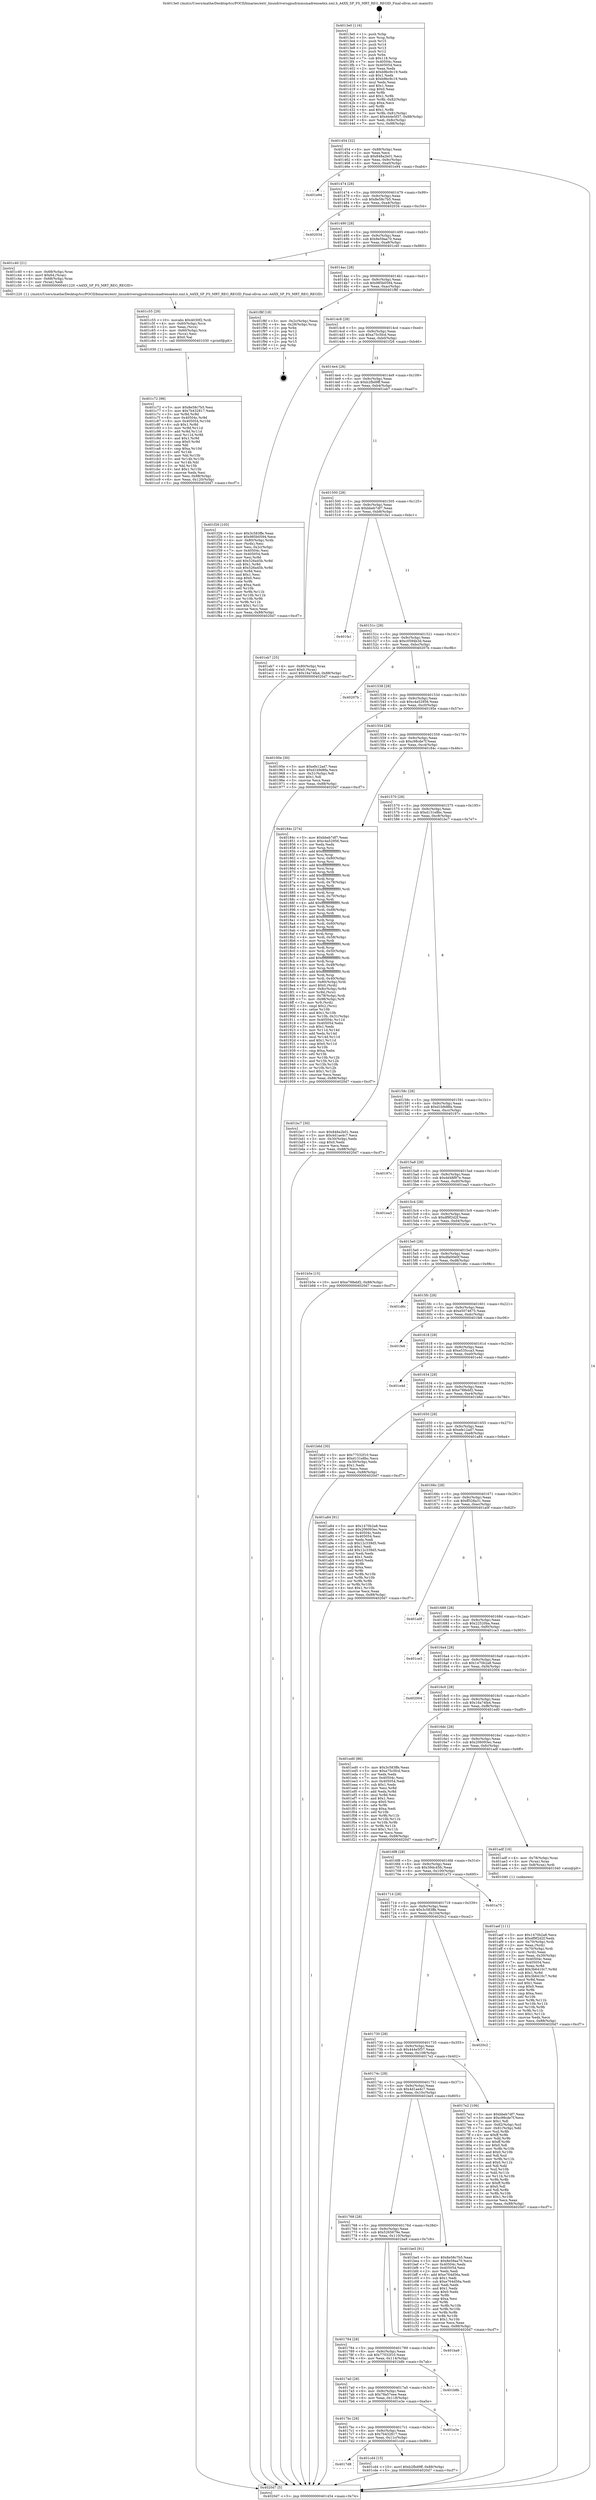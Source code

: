 digraph "0x4013e0" {
  label = "0x4013e0 (/mnt/c/Users/mathe/Desktop/tcc/POCII/binaries/extr_linuxdriversgpudrmmsmadrenoa4xx.xml.h_A4XX_SP_FS_MRT_REG_REGID_Final-ollvm.out::main(0))"
  labelloc = "t"
  node[shape=record]

  Entry [label="",width=0.3,height=0.3,shape=circle,fillcolor=black,style=filled]
  "0x401454" [label="{
     0x401454 [32]\l
     | [instrs]\l
     &nbsp;&nbsp;0x401454 \<+6\>: mov -0x88(%rbp),%eax\l
     &nbsp;&nbsp;0x40145a \<+2\>: mov %eax,%ecx\l
     &nbsp;&nbsp;0x40145c \<+6\>: sub $0x848a2b01,%ecx\l
     &nbsp;&nbsp;0x401462 \<+6\>: mov %eax,-0x9c(%rbp)\l
     &nbsp;&nbsp;0x401468 \<+6\>: mov %ecx,-0xa0(%rbp)\l
     &nbsp;&nbsp;0x40146e \<+6\>: je 0000000000401e94 \<main+0xab4\>\l
  }"]
  "0x401e94" [label="{
     0x401e94\l
  }", style=dashed]
  "0x401474" [label="{
     0x401474 [28]\l
     | [instrs]\l
     &nbsp;&nbsp;0x401474 \<+5\>: jmp 0000000000401479 \<main+0x99\>\l
     &nbsp;&nbsp;0x401479 \<+6\>: mov -0x9c(%rbp),%eax\l
     &nbsp;&nbsp;0x40147f \<+5\>: sub $0x8e58c7b5,%eax\l
     &nbsp;&nbsp;0x401484 \<+6\>: mov %eax,-0xa4(%rbp)\l
     &nbsp;&nbsp;0x40148a \<+6\>: je 0000000000402034 \<main+0xc54\>\l
  }"]
  Exit [label="",width=0.3,height=0.3,shape=circle,fillcolor=black,style=filled,peripheries=2]
  "0x402034" [label="{
     0x402034\l
  }", style=dashed]
  "0x401490" [label="{
     0x401490 [28]\l
     | [instrs]\l
     &nbsp;&nbsp;0x401490 \<+5\>: jmp 0000000000401495 \<main+0xb5\>\l
     &nbsp;&nbsp;0x401495 \<+6\>: mov -0x9c(%rbp),%eax\l
     &nbsp;&nbsp;0x40149b \<+5\>: sub $0x8e59aa70,%eax\l
     &nbsp;&nbsp;0x4014a0 \<+6\>: mov %eax,-0xa8(%rbp)\l
     &nbsp;&nbsp;0x4014a6 \<+6\>: je 0000000000401c40 \<main+0x860\>\l
  }"]
  "0x4017d8" [label="{
     0x4017d8\l
  }", style=dashed]
  "0x401c40" [label="{
     0x401c40 [21]\l
     | [instrs]\l
     &nbsp;&nbsp;0x401c40 \<+4\>: mov -0x68(%rbp),%rax\l
     &nbsp;&nbsp;0x401c44 \<+6\>: movl $0x64,(%rax)\l
     &nbsp;&nbsp;0x401c4a \<+4\>: mov -0x68(%rbp),%rax\l
     &nbsp;&nbsp;0x401c4e \<+2\>: mov (%rax),%edi\l
     &nbsp;&nbsp;0x401c50 \<+5\>: call 0000000000401220 \<A4XX_SP_FS_MRT_REG_REGID\>\l
     | [calls]\l
     &nbsp;&nbsp;0x401220 \{1\} (/mnt/c/Users/mathe/Desktop/tcc/POCII/binaries/extr_linuxdriversgpudrmmsmadrenoa4xx.xml.h_A4XX_SP_FS_MRT_REG_REGID_Final-ollvm.out::A4XX_SP_FS_MRT_REG_REGID)\l
  }"]
  "0x4014ac" [label="{
     0x4014ac [28]\l
     | [instrs]\l
     &nbsp;&nbsp;0x4014ac \<+5\>: jmp 00000000004014b1 \<main+0xd1\>\l
     &nbsp;&nbsp;0x4014b1 \<+6\>: mov -0x9c(%rbp),%eax\l
     &nbsp;&nbsp;0x4014b7 \<+5\>: sub $0x985b0594,%eax\l
     &nbsp;&nbsp;0x4014bc \<+6\>: mov %eax,-0xac(%rbp)\l
     &nbsp;&nbsp;0x4014c2 \<+6\>: je 0000000000401f8f \<main+0xbaf\>\l
  }"]
  "0x401cd4" [label="{
     0x401cd4 [15]\l
     | [instrs]\l
     &nbsp;&nbsp;0x401cd4 \<+10\>: movl $0xb2fbd9ff,-0x88(%rbp)\l
     &nbsp;&nbsp;0x401cde \<+5\>: jmp 00000000004020d7 \<main+0xcf7\>\l
  }"]
  "0x401f8f" [label="{
     0x401f8f [18]\l
     | [instrs]\l
     &nbsp;&nbsp;0x401f8f \<+3\>: mov -0x2c(%rbp),%eax\l
     &nbsp;&nbsp;0x401f92 \<+4\>: lea -0x28(%rbp),%rsp\l
     &nbsp;&nbsp;0x401f96 \<+1\>: pop %rbx\l
     &nbsp;&nbsp;0x401f97 \<+2\>: pop %r12\l
     &nbsp;&nbsp;0x401f99 \<+2\>: pop %r13\l
     &nbsp;&nbsp;0x401f9b \<+2\>: pop %r14\l
     &nbsp;&nbsp;0x401f9d \<+2\>: pop %r15\l
     &nbsp;&nbsp;0x401f9f \<+1\>: pop %rbp\l
     &nbsp;&nbsp;0x401fa0 \<+1\>: ret\l
  }"]
  "0x4014c8" [label="{
     0x4014c8 [28]\l
     | [instrs]\l
     &nbsp;&nbsp;0x4014c8 \<+5\>: jmp 00000000004014cd \<main+0xed\>\l
     &nbsp;&nbsp;0x4014cd \<+6\>: mov -0x9c(%rbp),%eax\l
     &nbsp;&nbsp;0x4014d3 \<+5\>: sub $0xa75c5fcd,%eax\l
     &nbsp;&nbsp;0x4014d8 \<+6\>: mov %eax,-0xb0(%rbp)\l
     &nbsp;&nbsp;0x4014de \<+6\>: je 0000000000401f26 \<main+0xb46\>\l
  }"]
  "0x4017bc" [label="{
     0x4017bc [28]\l
     | [instrs]\l
     &nbsp;&nbsp;0x4017bc \<+5\>: jmp 00000000004017c1 \<main+0x3e1\>\l
     &nbsp;&nbsp;0x4017c1 \<+6\>: mov -0x9c(%rbp),%eax\l
     &nbsp;&nbsp;0x4017c7 \<+5\>: sub $0x7b432817,%eax\l
     &nbsp;&nbsp;0x4017cc \<+6\>: mov %eax,-0x11c(%rbp)\l
     &nbsp;&nbsp;0x4017d2 \<+6\>: je 0000000000401cd4 \<main+0x8f4\>\l
  }"]
  "0x401f26" [label="{
     0x401f26 [105]\l
     | [instrs]\l
     &nbsp;&nbsp;0x401f26 \<+5\>: mov $0x3c583ffe,%eax\l
     &nbsp;&nbsp;0x401f2b \<+5\>: mov $0x985b0594,%ecx\l
     &nbsp;&nbsp;0x401f30 \<+4\>: mov -0x80(%rbp),%rdx\l
     &nbsp;&nbsp;0x401f34 \<+2\>: mov (%rdx),%esi\l
     &nbsp;&nbsp;0x401f36 \<+3\>: mov %esi,-0x2c(%rbp)\l
     &nbsp;&nbsp;0x401f39 \<+7\>: mov 0x40504c,%esi\l
     &nbsp;&nbsp;0x401f40 \<+7\>: mov 0x405054,%edi\l
     &nbsp;&nbsp;0x401f47 \<+3\>: mov %esi,%r8d\l
     &nbsp;&nbsp;0x401f4a \<+7\>: add $0x526a45b,%r8d\l
     &nbsp;&nbsp;0x401f51 \<+4\>: sub $0x1,%r8d\l
     &nbsp;&nbsp;0x401f55 \<+7\>: sub $0x526a45b,%r8d\l
     &nbsp;&nbsp;0x401f5c \<+4\>: imul %r8d,%esi\l
     &nbsp;&nbsp;0x401f60 \<+3\>: and $0x1,%esi\l
     &nbsp;&nbsp;0x401f63 \<+3\>: cmp $0x0,%esi\l
     &nbsp;&nbsp;0x401f66 \<+4\>: sete %r9b\l
     &nbsp;&nbsp;0x401f6a \<+3\>: cmp $0xa,%edi\l
     &nbsp;&nbsp;0x401f6d \<+4\>: setl %r10b\l
     &nbsp;&nbsp;0x401f71 \<+3\>: mov %r9b,%r11b\l
     &nbsp;&nbsp;0x401f74 \<+3\>: and %r10b,%r11b\l
     &nbsp;&nbsp;0x401f77 \<+3\>: xor %r10b,%r9b\l
     &nbsp;&nbsp;0x401f7a \<+3\>: or %r9b,%r11b\l
     &nbsp;&nbsp;0x401f7d \<+4\>: test $0x1,%r11b\l
     &nbsp;&nbsp;0x401f81 \<+3\>: cmovne %ecx,%eax\l
     &nbsp;&nbsp;0x401f84 \<+6\>: mov %eax,-0x88(%rbp)\l
     &nbsp;&nbsp;0x401f8a \<+5\>: jmp 00000000004020d7 \<main+0xcf7\>\l
  }"]
  "0x4014e4" [label="{
     0x4014e4 [28]\l
     | [instrs]\l
     &nbsp;&nbsp;0x4014e4 \<+5\>: jmp 00000000004014e9 \<main+0x109\>\l
     &nbsp;&nbsp;0x4014e9 \<+6\>: mov -0x9c(%rbp),%eax\l
     &nbsp;&nbsp;0x4014ef \<+5\>: sub $0xb2fbd9ff,%eax\l
     &nbsp;&nbsp;0x4014f4 \<+6\>: mov %eax,-0xb4(%rbp)\l
     &nbsp;&nbsp;0x4014fa \<+6\>: je 0000000000401eb7 \<main+0xad7\>\l
  }"]
  "0x401e3e" [label="{
     0x401e3e\l
  }", style=dashed]
  "0x401eb7" [label="{
     0x401eb7 [25]\l
     | [instrs]\l
     &nbsp;&nbsp;0x401eb7 \<+4\>: mov -0x80(%rbp),%rax\l
     &nbsp;&nbsp;0x401ebb \<+6\>: movl $0x0,(%rax)\l
     &nbsp;&nbsp;0x401ec1 \<+10\>: movl $0x16a74fa4,-0x88(%rbp)\l
     &nbsp;&nbsp;0x401ecb \<+5\>: jmp 00000000004020d7 \<main+0xcf7\>\l
  }"]
  "0x401500" [label="{
     0x401500 [28]\l
     | [instrs]\l
     &nbsp;&nbsp;0x401500 \<+5\>: jmp 0000000000401505 \<main+0x125\>\l
     &nbsp;&nbsp;0x401505 \<+6\>: mov -0x9c(%rbp),%eax\l
     &nbsp;&nbsp;0x40150b \<+5\>: sub $0xbbeb7df7,%eax\l
     &nbsp;&nbsp;0x401510 \<+6\>: mov %eax,-0xb8(%rbp)\l
     &nbsp;&nbsp;0x401516 \<+6\>: je 0000000000401fa1 \<main+0xbc1\>\l
  }"]
  "0x4017a0" [label="{
     0x4017a0 [28]\l
     | [instrs]\l
     &nbsp;&nbsp;0x4017a0 \<+5\>: jmp 00000000004017a5 \<main+0x3c5\>\l
     &nbsp;&nbsp;0x4017a5 \<+6\>: mov -0x9c(%rbp),%eax\l
     &nbsp;&nbsp;0x4017ab \<+5\>: sub $0x78a57eee,%eax\l
     &nbsp;&nbsp;0x4017b0 \<+6\>: mov %eax,-0x118(%rbp)\l
     &nbsp;&nbsp;0x4017b6 \<+6\>: je 0000000000401e3e \<main+0xa5e\>\l
  }"]
  "0x401fa1" [label="{
     0x401fa1\l
  }", style=dashed]
  "0x40151c" [label="{
     0x40151c [28]\l
     | [instrs]\l
     &nbsp;&nbsp;0x40151c \<+5\>: jmp 0000000000401521 \<main+0x141\>\l
     &nbsp;&nbsp;0x401521 \<+6\>: mov -0x9c(%rbp),%eax\l
     &nbsp;&nbsp;0x401527 \<+5\>: sub $0xc0594b3d,%eax\l
     &nbsp;&nbsp;0x40152c \<+6\>: mov %eax,-0xbc(%rbp)\l
     &nbsp;&nbsp;0x401532 \<+6\>: je 000000000040207b \<main+0xc9b\>\l
  }"]
  "0x401b8b" [label="{
     0x401b8b\l
  }", style=dashed]
  "0x40207b" [label="{
     0x40207b\l
  }", style=dashed]
  "0x401538" [label="{
     0x401538 [28]\l
     | [instrs]\l
     &nbsp;&nbsp;0x401538 \<+5\>: jmp 000000000040153d \<main+0x15d\>\l
     &nbsp;&nbsp;0x40153d \<+6\>: mov -0x9c(%rbp),%eax\l
     &nbsp;&nbsp;0x401543 \<+5\>: sub $0xc4a52956,%eax\l
     &nbsp;&nbsp;0x401548 \<+6\>: mov %eax,-0xc0(%rbp)\l
     &nbsp;&nbsp;0x40154e \<+6\>: je 000000000040195e \<main+0x57e\>\l
  }"]
  "0x401784" [label="{
     0x401784 [28]\l
     | [instrs]\l
     &nbsp;&nbsp;0x401784 \<+5\>: jmp 0000000000401789 \<main+0x3a9\>\l
     &nbsp;&nbsp;0x401789 \<+6\>: mov -0x9c(%rbp),%eax\l
     &nbsp;&nbsp;0x40178f \<+5\>: sub $0x77032f10,%eax\l
     &nbsp;&nbsp;0x401794 \<+6\>: mov %eax,-0x114(%rbp)\l
     &nbsp;&nbsp;0x40179a \<+6\>: je 0000000000401b8b \<main+0x7ab\>\l
  }"]
  "0x40195e" [label="{
     0x40195e [30]\l
     | [instrs]\l
     &nbsp;&nbsp;0x40195e \<+5\>: mov $0xefe12ad7,%eax\l
     &nbsp;&nbsp;0x401963 \<+5\>: mov $0xd1b9d8fa,%ecx\l
     &nbsp;&nbsp;0x401968 \<+3\>: mov -0x31(%rbp),%dl\l
     &nbsp;&nbsp;0x40196b \<+3\>: test $0x1,%dl\l
     &nbsp;&nbsp;0x40196e \<+3\>: cmovne %ecx,%eax\l
     &nbsp;&nbsp;0x401971 \<+6\>: mov %eax,-0x88(%rbp)\l
     &nbsp;&nbsp;0x401977 \<+5\>: jmp 00000000004020d7 \<main+0xcf7\>\l
  }"]
  "0x401554" [label="{
     0x401554 [28]\l
     | [instrs]\l
     &nbsp;&nbsp;0x401554 \<+5\>: jmp 0000000000401559 \<main+0x179\>\l
     &nbsp;&nbsp;0x401559 \<+6\>: mov -0x9c(%rbp),%eax\l
     &nbsp;&nbsp;0x40155f \<+5\>: sub $0xc98cde7f,%eax\l
     &nbsp;&nbsp;0x401564 \<+6\>: mov %eax,-0xc4(%rbp)\l
     &nbsp;&nbsp;0x40156a \<+6\>: je 000000000040184c \<main+0x46c\>\l
  }"]
  "0x401ba9" [label="{
     0x401ba9\l
  }", style=dashed]
  "0x40184c" [label="{
     0x40184c [274]\l
     | [instrs]\l
     &nbsp;&nbsp;0x40184c \<+5\>: mov $0xbbeb7df7,%eax\l
     &nbsp;&nbsp;0x401851 \<+5\>: mov $0xc4a52956,%ecx\l
     &nbsp;&nbsp;0x401856 \<+2\>: xor %edx,%edx\l
     &nbsp;&nbsp;0x401858 \<+3\>: mov %rsp,%rsi\l
     &nbsp;&nbsp;0x40185b \<+4\>: add $0xfffffffffffffff0,%rsi\l
     &nbsp;&nbsp;0x40185f \<+3\>: mov %rsi,%rsp\l
     &nbsp;&nbsp;0x401862 \<+4\>: mov %rsi,-0x80(%rbp)\l
     &nbsp;&nbsp;0x401866 \<+3\>: mov %rsp,%rsi\l
     &nbsp;&nbsp;0x401869 \<+4\>: add $0xfffffffffffffff0,%rsi\l
     &nbsp;&nbsp;0x40186d \<+3\>: mov %rsi,%rsp\l
     &nbsp;&nbsp;0x401870 \<+3\>: mov %rsp,%rdi\l
     &nbsp;&nbsp;0x401873 \<+4\>: add $0xfffffffffffffff0,%rdi\l
     &nbsp;&nbsp;0x401877 \<+3\>: mov %rdi,%rsp\l
     &nbsp;&nbsp;0x40187a \<+4\>: mov %rdi,-0x78(%rbp)\l
     &nbsp;&nbsp;0x40187e \<+3\>: mov %rsp,%rdi\l
     &nbsp;&nbsp;0x401881 \<+4\>: add $0xfffffffffffffff0,%rdi\l
     &nbsp;&nbsp;0x401885 \<+3\>: mov %rdi,%rsp\l
     &nbsp;&nbsp;0x401888 \<+4\>: mov %rdi,-0x70(%rbp)\l
     &nbsp;&nbsp;0x40188c \<+3\>: mov %rsp,%rdi\l
     &nbsp;&nbsp;0x40188f \<+4\>: add $0xfffffffffffffff0,%rdi\l
     &nbsp;&nbsp;0x401893 \<+3\>: mov %rdi,%rsp\l
     &nbsp;&nbsp;0x401896 \<+4\>: mov %rdi,-0x68(%rbp)\l
     &nbsp;&nbsp;0x40189a \<+3\>: mov %rsp,%rdi\l
     &nbsp;&nbsp;0x40189d \<+4\>: add $0xfffffffffffffff0,%rdi\l
     &nbsp;&nbsp;0x4018a1 \<+3\>: mov %rdi,%rsp\l
     &nbsp;&nbsp;0x4018a4 \<+4\>: mov %rdi,-0x60(%rbp)\l
     &nbsp;&nbsp;0x4018a8 \<+3\>: mov %rsp,%rdi\l
     &nbsp;&nbsp;0x4018ab \<+4\>: add $0xfffffffffffffff0,%rdi\l
     &nbsp;&nbsp;0x4018af \<+3\>: mov %rdi,%rsp\l
     &nbsp;&nbsp;0x4018b2 \<+4\>: mov %rdi,-0x58(%rbp)\l
     &nbsp;&nbsp;0x4018b6 \<+3\>: mov %rsp,%rdi\l
     &nbsp;&nbsp;0x4018b9 \<+4\>: add $0xfffffffffffffff0,%rdi\l
     &nbsp;&nbsp;0x4018bd \<+3\>: mov %rdi,%rsp\l
     &nbsp;&nbsp;0x4018c0 \<+4\>: mov %rdi,-0x50(%rbp)\l
     &nbsp;&nbsp;0x4018c4 \<+3\>: mov %rsp,%rdi\l
     &nbsp;&nbsp;0x4018c7 \<+4\>: add $0xfffffffffffffff0,%rdi\l
     &nbsp;&nbsp;0x4018cb \<+3\>: mov %rdi,%rsp\l
     &nbsp;&nbsp;0x4018ce \<+4\>: mov %rdi,-0x48(%rbp)\l
     &nbsp;&nbsp;0x4018d2 \<+3\>: mov %rsp,%rdi\l
     &nbsp;&nbsp;0x4018d5 \<+4\>: add $0xfffffffffffffff0,%rdi\l
     &nbsp;&nbsp;0x4018d9 \<+3\>: mov %rdi,%rsp\l
     &nbsp;&nbsp;0x4018dc \<+4\>: mov %rdi,-0x40(%rbp)\l
     &nbsp;&nbsp;0x4018e0 \<+4\>: mov -0x80(%rbp),%rdi\l
     &nbsp;&nbsp;0x4018e4 \<+6\>: movl $0x0,(%rdi)\l
     &nbsp;&nbsp;0x4018ea \<+7\>: mov -0x8c(%rbp),%r8d\l
     &nbsp;&nbsp;0x4018f1 \<+3\>: mov %r8d,(%rsi)\l
     &nbsp;&nbsp;0x4018f4 \<+4\>: mov -0x78(%rbp),%rdi\l
     &nbsp;&nbsp;0x4018f8 \<+7\>: mov -0x98(%rbp),%r9\l
     &nbsp;&nbsp;0x4018ff \<+3\>: mov %r9,(%rdi)\l
     &nbsp;&nbsp;0x401902 \<+3\>: cmpl $0x2,(%rsi)\l
     &nbsp;&nbsp;0x401905 \<+4\>: setne %r10b\l
     &nbsp;&nbsp;0x401909 \<+4\>: and $0x1,%r10b\l
     &nbsp;&nbsp;0x40190d \<+4\>: mov %r10b,-0x31(%rbp)\l
     &nbsp;&nbsp;0x401911 \<+8\>: mov 0x40504c,%r11d\l
     &nbsp;&nbsp;0x401919 \<+7\>: mov 0x405054,%ebx\l
     &nbsp;&nbsp;0x401920 \<+3\>: sub $0x1,%edx\l
     &nbsp;&nbsp;0x401923 \<+3\>: mov %r11d,%r14d\l
     &nbsp;&nbsp;0x401926 \<+3\>: add %edx,%r14d\l
     &nbsp;&nbsp;0x401929 \<+4\>: imul %r14d,%r11d\l
     &nbsp;&nbsp;0x40192d \<+4\>: and $0x1,%r11d\l
     &nbsp;&nbsp;0x401931 \<+4\>: cmp $0x0,%r11d\l
     &nbsp;&nbsp;0x401935 \<+4\>: sete %r10b\l
     &nbsp;&nbsp;0x401939 \<+3\>: cmp $0xa,%ebx\l
     &nbsp;&nbsp;0x40193c \<+4\>: setl %r15b\l
     &nbsp;&nbsp;0x401940 \<+3\>: mov %r10b,%r12b\l
     &nbsp;&nbsp;0x401943 \<+3\>: and %r15b,%r12b\l
     &nbsp;&nbsp;0x401946 \<+3\>: xor %r15b,%r10b\l
     &nbsp;&nbsp;0x401949 \<+3\>: or %r10b,%r12b\l
     &nbsp;&nbsp;0x40194c \<+4\>: test $0x1,%r12b\l
     &nbsp;&nbsp;0x401950 \<+3\>: cmovne %ecx,%eax\l
     &nbsp;&nbsp;0x401953 \<+6\>: mov %eax,-0x88(%rbp)\l
     &nbsp;&nbsp;0x401959 \<+5\>: jmp 00000000004020d7 \<main+0xcf7\>\l
  }"]
  "0x401570" [label="{
     0x401570 [28]\l
     | [instrs]\l
     &nbsp;&nbsp;0x401570 \<+5\>: jmp 0000000000401575 \<main+0x195\>\l
     &nbsp;&nbsp;0x401575 \<+6\>: mov -0x9c(%rbp),%eax\l
     &nbsp;&nbsp;0x40157b \<+5\>: sub $0xd131e8bc,%eax\l
     &nbsp;&nbsp;0x401580 \<+6\>: mov %eax,-0xc8(%rbp)\l
     &nbsp;&nbsp;0x401586 \<+6\>: je 0000000000401bc7 \<main+0x7e7\>\l
  }"]
  "0x401c72" [label="{
     0x401c72 [98]\l
     | [instrs]\l
     &nbsp;&nbsp;0x401c72 \<+5\>: mov $0x8e58c7b5,%esi\l
     &nbsp;&nbsp;0x401c77 \<+5\>: mov $0x7b432817,%edx\l
     &nbsp;&nbsp;0x401c7c \<+3\>: xor %r8d,%r8d\l
     &nbsp;&nbsp;0x401c7f \<+8\>: mov 0x40504c,%r9d\l
     &nbsp;&nbsp;0x401c87 \<+8\>: mov 0x405054,%r10d\l
     &nbsp;&nbsp;0x401c8f \<+4\>: sub $0x1,%r8d\l
     &nbsp;&nbsp;0x401c93 \<+3\>: mov %r9d,%r11d\l
     &nbsp;&nbsp;0x401c96 \<+3\>: add %r8d,%r11d\l
     &nbsp;&nbsp;0x401c99 \<+4\>: imul %r11d,%r9d\l
     &nbsp;&nbsp;0x401c9d \<+4\>: and $0x1,%r9d\l
     &nbsp;&nbsp;0x401ca1 \<+4\>: cmp $0x0,%r9d\l
     &nbsp;&nbsp;0x401ca5 \<+3\>: sete %bl\l
     &nbsp;&nbsp;0x401ca8 \<+4\>: cmp $0xa,%r10d\l
     &nbsp;&nbsp;0x401cac \<+4\>: setl %r14b\l
     &nbsp;&nbsp;0x401cb0 \<+3\>: mov %bl,%r15b\l
     &nbsp;&nbsp;0x401cb3 \<+3\>: and %r14b,%r15b\l
     &nbsp;&nbsp;0x401cb6 \<+3\>: xor %r14b,%bl\l
     &nbsp;&nbsp;0x401cb9 \<+3\>: or %bl,%r15b\l
     &nbsp;&nbsp;0x401cbc \<+4\>: test $0x1,%r15b\l
     &nbsp;&nbsp;0x401cc0 \<+3\>: cmovne %edx,%esi\l
     &nbsp;&nbsp;0x401cc3 \<+6\>: mov %esi,-0x88(%rbp)\l
     &nbsp;&nbsp;0x401cc9 \<+6\>: mov %eax,-0x120(%rbp)\l
     &nbsp;&nbsp;0x401ccf \<+5\>: jmp 00000000004020d7 \<main+0xcf7\>\l
  }"]
  "0x401bc7" [label="{
     0x401bc7 [30]\l
     | [instrs]\l
     &nbsp;&nbsp;0x401bc7 \<+5\>: mov $0x848a2b01,%eax\l
     &nbsp;&nbsp;0x401bcc \<+5\>: mov $0x4d1ae4c7,%ecx\l
     &nbsp;&nbsp;0x401bd1 \<+3\>: mov -0x30(%rbp),%edx\l
     &nbsp;&nbsp;0x401bd4 \<+3\>: cmp $0x0,%edx\l
     &nbsp;&nbsp;0x401bd7 \<+3\>: cmove %ecx,%eax\l
     &nbsp;&nbsp;0x401bda \<+6\>: mov %eax,-0x88(%rbp)\l
     &nbsp;&nbsp;0x401be0 \<+5\>: jmp 00000000004020d7 \<main+0xcf7\>\l
  }"]
  "0x40158c" [label="{
     0x40158c [28]\l
     | [instrs]\l
     &nbsp;&nbsp;0x40158c \<+5\>: jmp 0000000000401591 \<main+0x1b1\>\l
     &nbsp;&nbsp;0x401591 \<+6\>: mov -0x9c(%rbp),%eax\l
     &nbsp;&nbsp;0x401597 \<+5\>: sub $0xd1b9d8fa,%eax\l
     &nbsp;&nbsp;0x40159c \<+6\>: mov %eax,-0xcc(%rbp)\l
     &nbsp;&nbsp;0x4015a2 \<+6\>: je 000000000040197c \<main+0x59c\>\l
  }"]
  "0x401c55" [label="{
     0x401c55 [29]\l
     | [instrs]\l
     &nbsp;&nbsp;0x401c55 \<+10\>: movabs $0x4030f2,%rdi\l
     &nbsp;&nbsp;0x401c5f \<+4\>: mov -0x60(%rbp),%rcx\l
     &nbsp;&nbsp;0x401c63 \<+2\>: mov %eax,(%rcx)\l
     &nbsp;&nbsp;0x401c65 \<+4\>: mov -0x60(%rbp),%rcx\l
     &nbsp;&nbsp;0x401c69 \<+2\>: mov (%rcx),%esi\l
     &nbsp;&nbsp;0x401c6b \<+2\>: mov $0x0,%al\l
     &nbsp;&nbsp;0x401c6d \<+5\>: call 0000000000401030 \<printf@plt\>\l
     | [calls]\l
     &nbsp;&nbsp;0x401030 \{1\} (unknown)\l
  }"]
  "0x40197c" [label="{
     0x40197c\l
  }", style=dashed]
  "0x4015a8" [label="{
     0x4015a8 [28]\l
     | [instrs]\l
     &nbsp;&nbsp;0x4015a8 \<+5\>: jmp 00000000004015ad \<main+0x1cd\>\l
     &nbsp;&nbsp;0x4015ad \<+6\>: mov -0x9c(%rbp),%eax\l
     &nbsp;&nbsp;0x4015b3 \<+5\>: sub $0xdd48f97e,%eax\l
     &nbsp;&nbsp;0x4015b8 \<+6\>: mov %eax,-0xd0(%rbp)\l
     &nbsp;&nbsp;0x4015be \<+6\>: je 0000000000401ea3 \<main+0xac3\>\l
  }"]
  "0x401768" [label="{
     0x401768 [28]\l
     | [instrs]\l
     &nbsp;&nbsp;0x401768 \<+5\>: jmp 000000000040176d \<main+0x38d\>\l
     &nbsp;&nbsp;0x40176d \<+6\>: mov -0x9c(%rbp),%eax\l
     &nbsp;&nbsp;0x401773 \<+5\>: sub $0x5265679e,%eax\l
     &nbsp;&nbsp;0x401778 \<+6\>: mov %eax,-0x110(%rbp)\l
     &nbsp;&nbsp;0x40177e \<+6\>: je 0000000000401ba9 \<main+0x7c9\>\l
  }"]
  "0x401ea3" [label="{
     0x401ea3\l
  }", style=dashed]
  "0x4015c4" [label="{
     0x4015c4 [28]\l
     | [instrs]\l
     &nbsp;&nbsp;0x4015c4 \<+5\>: jmp 00000000004015c9 \<main+0x1e9\>\l
     &nbsp;&nbsp;0x4015c9 \<+6\>: mov -0x9c(%rbp),%eax\l
     &nbsp;&nbsp;0x4015cf \<+5\>: sub $0xdf9f2d2f,%eax\l
     &nbsp;&nbsp;0x4015d4 \<+6\>: mov %eax,-0xd4(%rbp)\l
     &nbsp;&nbsp;0x4015da \<+6\>: je 0000000000401b5e \<main+0x77e\>\l
  }"]
  "0x401be5" [label="{
     0x401be5 [91]\l
     | [instrs]\l
     &nbsp;&nbsp;0x401be5 \<+5\>: mov $0x8e58c7b5,%eax\l
     &nbsp;&nbsp;0x401bea \<+5\>: mov $0x8e59aa70,%ecx\l
     &nbsp;&nbsp;0x401bef \<+7\>: mov 0x40504c,%edx\l
     &nbsp;&nbsp;0x401bf6 \<+7\>: mov 0x405054,%esi\l
     &nbsp;&nbsp;0x401bfd \<+2\>: mov %edx,%edi\l
     &nbsp;&nbsp;0x401bff \<+6\>: add $0xe764d56a,%edi\l
     &nbsp;&nbsp;0x401c05 \<+3\>: sub $0x1,%edi\l
     &nbsp;&nbsp;0x401c08 \<+6\>: sub $0xe764d56a,%edi\l
     &nbsp;&nbsp;0x401c0e \<+3\>: imul %edi,%edx\l
     &nbsp;&nbsp;0x401c11 \<+3\>: and $0x1,%edx\l
     &nbsp;&nbsp;0x401c14 \<+3\>: cmp $0x0,%edx\l
     &nbsp;&nbsp;0x401c17 \<+4\>: sete %r8b\l
     &nbsp;&nbsp;0x401c1b \<+3\>: cmp $0xa,%esi\l
     &nbsp;&nbsp;0x401c1e \<+4\>: setl %r9b\l
     &nbsp;&nbsp;0x401c22 \<+3\>: mov %r8b,%r10b\l
     &nbsp;&nbsp;0x401c25 \<+3\>: and %r9b,%r10b\l
     &nbsp;&nbsp;0x401c28 \<+3\>: xor %r9b,%r8b\l
     &nbsp;&nbsp;0x401c2b \<+3\>: or %r8b,%r10b\l
     &nbsp;&nbsp;0x401c2e \<+4\>: test $0x1,%r10b\l
     &nbsp;&nbsp;0x401c32 \<+3\>: cmovne %ecx,%eax\l
     &nbsp;&nbsp;0x401c35 \<+6\>: mov %eax,-0x88(%rbp)\l
     &nbsp;&nbsp;0x401c3b \<+5\>: jmp 00000000004020d7 \<main+0xcf7\>\l
  }"]
  "0x401b5e" [label="{
     0x401b5e [15]\l
     | [instrs]\l
     &nbsp;&nbsp;0x401b5e \<+10\>: movl $0xe788ebf2,-0x88(%rbp)\l
     &nbsp;&nbsp;0x401b68 \<+5\>: jmp 00000000004020d7 \<main+0xcf7\>\l
  }"]
  "0x4015e0" [label="{
     0x4015e0 [28]\l
     | [instrs]\l
     &nbsp;&nbsp;0x4015e0 \<+5\>: jmp 00000000004015e5 \<main+0x205\>\l
     &nbsp;&nbsp;0x4015e5 \<+6\>: mov -0x9c(%rbp),%eax\l
     &nbsp;&nbsp;0x4015eb \<+5\>: sub $0xdfa00e0f,%eax\l
     &nbsp;&nbsp;0x4015f0 \<+6\>: mov %eax,-0xd8(%rbp)\l
     &nbsp;&nbsp;0x4015f6 \<+6\>: je 0000000000401d6c \<main+0x98c\>\l
  }"]
  "0x401aef" [label="{
     0x401aef [111]\l
     | [instrs]\l
     &nbsp;&nbsp;0x401aef \<+5\>: mov $0x1470b2a8,%ecx\l
     &nbsp;&nbsp;0x401af4 \<+5\>: mov $0xdf9f2d2f,%edx\l
     &nbsp;&nbsp;0x401af9 \<+4\>: mov -0x70(%rbp),%rdi\l
     &nbsp;&nbsp;0x401afd \<+2\>: mov %eax,(%rdi)\l
     &nbsp;&nbsp;0x401aff \<+4\>: mov -0x70(%rbp),%rdi\l
     &nbsp;&nbsp;0x401b03 \<+2\>: mov (%rdi),%eax\l
     &nbsp;&nbsp;0x401b05 \<+3\>: mov %eax,-0x30(%rbp)\l
     &nbsp;&nbsp;0x401b08 \<+7\>: mov 0x40504c,%eax\l
     &nbsp;&nbsp;0x401b0f \<+7\>: mov 0x405054,%esi\l
     &nbsp;&nbsp;0x401b16 \<+3\>: mov %eax,%r8d\l
     &nbsp;&nbsp;0x401b19 \<+7\>: add $0x3b6410c7,%r8d\l
     &nbsp;&nbsp;0x401b20 \<+4\>: sub $0x1,%r8d\l
     &nbsp;&nbsp;0x401b24 \<+7\>: sub $0x3b6410c7,%r8d\l
     &nbsp;&nbsp;0x401b2b \<+4\>: imul %r8d,%eax\l
     &nbsp;&nbsp;0x401b2f \<+3\>: and $0x1,%eax\l
     &nbsp;&nbsp;0x401b32 \<+3\>: cmp $0x0,%eax\l
     &nbsp;&nbsp;0x401b35 \<+4\>: sete %r9b\l
     &nbsp;&nbsp;0x401b39 \<+3\>: cmp $0xa,%esi\l
     &nbsp;&nbsp;0x401b3c \<+4\>: setl %r10b\l
     &nbsp;&nbsp;0x401b40 \<+3\>: mov %r9b,%r11b\l
     &nbsp;&nbsp;0x401b43 \<+3\>: and %r10b,%r11b\l
     &nbsp;&nbsp;0x401b46 \<+3\>: xor %r10b,%r9b\l
     &nbsp;&nbsp;0x401b49 \<+3\>: or %r9b,%r11b\l
     &nbsp;&nbsp;0x401b4c \<+4\>: test $0x1,%r11b\l
     &nbsp;&nbsp;0x401b50 \<+3\>: cmovne %edx,%ecx\l
     &nbsp;&nbsp;0x401b53 \<+6\>: mov %ecx,-0x88(%rbp)\l
     &nbsp;&nbsp;0x401b59 \<+5\>: jmp 00000000004020d7 \<main+0xcf7\>\l
  }"]
  "0x401d6c" [label="{
     0x401d6c\l
  }", style=dashed]
  "0x4015fc" [label="{
     0x4015fc [28]\l
     | [instrs]\l
     &nbsp;&nbsp;0x4015fc \<+5\>: jmp 0000000000401601 \<main+0x221\>\l
     &nbsp;&nbsp;0x401601 \<+6\>: mov -0x9c(%rbp),%eax\l
     &nbsp;&nbsp;0x401607 \<+5\>: sub $0xe5074675,%eax\l
     &nbsp;&nbsp;0x40160c \<+6\>: mov %eax,-0xdc(%rbp)\l
     &nbsp;&nbsp;0x401612 \<+6\>: je 0000000000401fe6 \<main+0xc06\>\l
  }"]
  "0x4013e0" [label="{
     0x4013e0 [116]\l
     | [instrs]\l
     &nbsp;&nbsp;0x4013e0 \<+1\>: push %rbp\l
     &nbsp;&nbsp;0x4013e1 \<+3\>: mov %rsp,%rbp\l
     &nbsp;&nbsp;0x4013e4 \<+2\>: push %r15\l
     &nbsp;&nbsp;0x4013e6 \<+2\>: push %r14\l
     &nbsp;&nbsp;0x4013e8 \<+2\>: push %r13\l
     &nbsp;&nbsp;0x4013ea \<+2\>: push %r12\l
     &nbsp;&nbsp;0x4013ec \<+1\>: push %rbx\l
     &nbsp;&nbsp;0x4013ed \<+7\>: sub $0x118,%rsp\l
     &nbsp;&nbsp;0x4013f4 \<+7\>: mov 0x40504c,%eax\l
     &nbsp;&nbsp;0x4013fb \<+7\>: mov 0x405054,%ecx\l
     &nbsp;&nbsp;0x401402 \<+2\>: mov %eax,%edx\l
     &nbsp;&nbsp;0x401404 \<+6\>: add $0xb9bc9c19,%edx\l
     &nbsp;&nbsp;0x40140a \<+3\>: sub $0x1,%edx\l
     &nbsp;&nbsp;0x40140d \<+6\>: sub $0xb9bc9c19,%edx\l
     &nbsp;&nbsp;0x401413 \<+3\>: imul %edx,%eax\l
     &nbsp;&nbsp;0x401416 \<+3\>: and $0x1,%eax\l
     &nbsp;&nbsp;0x401419 \<+3\>: cmp $0x0,%eax\l
     &nbsp;&nbsp;0x40141c \<+4\>: sete %r8b\l
     &nbsp;&nbsp;0x401420 \<+4\>: and $0x1,%r8b\l
     &nbsp;&nbsp;0x401424 \<+7\>: mov %r8b,-0x82(%rbp)\l
     &nbsp;&nbsp;0x40142b \<+3\>: cmp $0xa,%ecx\l
     &nbsp;&nbsp;0x40142e \<+4\>: setl %r8b\l
     &nbsp;&nbsp;0x401432 \<+4\>: and $0x1,%r8b\l
     &nbsp;&nbsp;0x401436 \<+7\>: mov %r8b,-0x81(%rbp)\l
     &nbsp;&nbsp;0x40143d \<+10\>: movl $0x444e5f37,-0x88(%rbp)\l
     &nbsp;&nbsp;0x401447 \<+6\>: mov %edi,-0x8c(%rbp)\l
     &nbsp;&nbsp;0x40144d \<+7\>: mov %rsi,-0x98(%rbp)\l
  }"]
  "0x401fe6" [label="{
     0x401fe6\l
  }", style=dashed]
  "0x401618" [label="{
     0x401618 [28]\l
     | [instrs]\l
     &nbsp;&nbsp;0x401618 \<+5\>: jmp 000000000040161d \<main+0x23d\>\l
     &nbsp;&nbsp;0x40161d \<+6\>: mov -0x9c(%rbp),%eax\l
     &nbsp;&nbsp;0x401623 \<+5\>: sub $0xe535cca3,%eax\l
     &nbsp;&nbsp;0x401628 \<+6\>: mov %eax,-0xe0(%rbp)\l
     &nbsp;&nbsp;0x40162e \<+6\>: je 0000000000401e4d \<main+0xa6d\>\l
  }"]
  "0x4020d7" [label="{
     0x4020d7 [5]\l
     | [instrs]\l
     &nbsp;&nbsp;0x4020d7 \<+5\>: jmp 0000000000401454 \<main+0x74\>\l
  }"]
  "0x401e4d" [label="{
     0x401e4d\l
  }", style=dashed]
  "0x401634" [label="{
     0x401634 [28]\l
     | [instrs]\l
     &nbsp;&nbsp;0x401634 \<+5\>: jmp 0000000000401639 \<main+0x259\>\l
     &nbsp;&nbsp;0x401639 \<+6\>: mov -0x9c(%rbp),%eax\l
     &nbsp;&nbsp;0x40163f \<+5\>: sub $0xe788ebf2,%eax\l
     &nbsp;&nbsp;0x401644 \<+6\>: mov %eax,-0xe4(%rbp)\l
     &nbsp;&nbsp;0x40164a \<+6\>: je 0000000000401b6d \<main+0x78d\>\l
  }"]
  "0x40174c" [label="{
     0x40174c [28]\l
     | [instrs]\l
     &nbsp;&nbsp;0x40174c \<+5\>: jmp 0000000000401751 \<main+0x371\>\l
     &nbsp;&nbsp;0x401751 \<+6\>: mov -0x9c(%rbp),%eax\l
     &nbsp;&nbsp;0x401757 \<+5\>: sub $0x4d1ae4c7,%eax\l
     &nbsp;&nbsp;0x40175c \<+6\>: mov %eax,-0x10c(%rbp)\l
     &nbsp;&nbsp;0x401762 \<+6\>: je 0000000000401be5 \<main+0x805\>\l
  }"]
  "0x401b6d" [label="{
     0x401b6d [30]\l
     | [instrs]\l
     &nbsp;&nbsp;0x401b6d \<+5\>: mov $0x77032f10,%eax\l
     &nbsp;&nbsp;0x401b72 \<+5\>: mov $0xd131e8bc,%ecx\l
     &nbsp;&nbsp;0x401b77 \<+3\>: mov -0x30(%rbp),%edx\l
     &nbsp;&nbsp;0x401b7a \<+3\>: cmp $0x1,%edx\l
     &nbsp;&nbsp;0x401b7d \<+3\>: cmovl %ecx,%eax\l
     &nbsp;&nbsp;0x401b80 \<+6\>: mov %eax,-0x88(%rbp)\l
     &nbsp;&nbsp;0x401b86 \<+5\>: jmp 00000000004020d7 \<main+0xcf7\>\l
  }"]
  "0x401650" [label="{
     0x401650 [28]\l
     | [instrs]\l
     &nbsp;&nbsp;0x401650 \<+5\>: jmp 0000000000401655 \<main+0x275\>\l
     &nbsp;&nbsp;0x401655 \<+6\>: mov -0x9c(%rbp),%eax\l
     &nbsp;&nbsp;0x40165b \<+5\>: sub $0xefe12ad7,%eax\l
     &nbsp;&nbsp;0x401660 \<+6\>: mov %eax,-0xe8(%rbp)\l
     &nbsp;&nbsp;0x401666 \<+6\>: je 0000000000401a84 \<main+0x6a4\>\l
  }"]
  "0x4017e2" [label="{
     0x4017e2 [106]\l
     | [instrs]\l
     &nbsp;&nbsp;0x4017e2 \<+5\>: mov $0xbbeb7df7,%eax\l
     &nbsp;&nbsp;0x4017e7 \<+5\>: mov $0xc98cde7f,%ecx\l
     &nbsp;&nbsp;0x4017ec \<+2\>: mov $0x1,%dl\l
     &nbsp;&nbsp;0x4017ee \<+7\>: mov -0x82(%rbp),%sil\l
     &nbsp;&nbsp;0x4017f5 \<+7\>: mov -0x81(%rbp),%dil\l
     &nbsp;&nbsp;0x4017fc \<+3\>: mov %sil,%r8b\l
     &nbsp;&nbsp;0x4017ff \<+4\>: xor $0xff,%r8b\l
     &nbsp;&nbsp;0x401803 \<+3\>: mov %dil,%r9b\l
     &nbsp;&nbsp;0x401806 \<+4\>: xor $0xff,%r9b\l
     &nbsp;&nbsp;0x40180a \<+3\>: xor $0x0,%dl\l
     &nbsp;&nbsp;0x40180d \<+3\>: mov %r8b,%r10b\l
     &nbsp;&nbsp;0x401810 \<+4\>: and $0x0,%r10b\l
     &nbsp;&nbsp;0x401814 \<+3\>: and %dl,%sil\l
     &nbsp;&nbsp;0x401817 \<+3\>: mov %r9b,%r11b\l
     &nbsp;&nbsp;0x40181a \<+4\>: and $0x0,%r11b\l
     &nbsp;&nbsp;0x40181e \<+3\>: and %dl,%dil\l
     &nbsp;&nbsp;0x401821 \<+3\>: or %sil,%r10b\l
     &nbsp;&nbsp;0x401824 \<+3\>: or %dil,%r11b\l
     &nbsp;&nbsp;0x401827 \<+3\>: xor %r11b,%r10b\l
     &nbsp;&nbsp;0x40182a \<+3\>: or %r9b,%r8b\l
     &nbsp;&nbsp;0x40182d \<+4\>: xor $0xff,%r8b\l
     &nbsp;&nbsp;0x401831 \<+3\>: or $0x0,%dl\l
     &nbsp;&nbsp;0x401834 \<+3\>: and %dl,%r8b\l
     &nbsp;&nbsp;0x401837 \<+3\>: or %r8b,%r10b\l
     &nbsp;&nbsp;0x40183a \<+4\>: test $0x1,%r10b\l
     &nbsp;&nbsp;0x40183e \<+3\>: cmovne %ecx,%eax\l
     &nbsp;&nbsp;0x401841 \<+6\>: mov %eax,-0x88(%rbp)\l
     &nbsp;&nbsp;0x401847 \<+5\>: jmp 00000000004020d7 \<main+0xcf7\>\l
  }"]
  "0x401a84" [label="{
     0x401a84 [91]\l
     | [instrs]\l
     &nbsp;&nbsp;0x401a84 \<+5\>: mov $0x1470b2a8,%eax\l
     &nbsp;&nbsp;0x401a89 \<+5\>: mov $0x206093ec,%ecx\l
     &nbsp;&nbsp;0x401a8e \<+7\>: mov 0x40504c,%edx\l
     &nbsp;&nbsp;0x401a95 \<+7\>: mov 0x405054,%esi\l
     &nbsp;&nbsp;0x401a9c \<+2\>: mov %edx,%edi\l
     &nbsp;&nbsp;0x401a9e \<+6\>: sub $0x12c339d5,%edi\l
     &nbsp;&nbsp;0x401aa4 \<+3\>: sub $0x1,%edi\l
     &nbsp;&nbsp;0x401aa7 \<+6\>: add $0x12c339d5,%edi\l
     &nbsp;&nbsp;0x401aad \<+3\>: imul %edi,%edx\l
     &nbsp;&nbsp;0x401ab0 \<+3\>: and $0x1,%edx\l
     &nbsp;&nbsp;0x401ab3 \<+3\>: cmp $0x0,%edx\l
     &nbsp;&nbsp;0x401ab6 \<+4\>: sete %r8b\l
     &nbsp;&nbsp;0x401aba \<+3\>: cmp $0xa,%esi\l
     &nbsp;&nbsp;0x401abd \<+4\>: setl %r9b\l
     &nbsp;&nbsp;0x401ac1 \<+3\>: mov %r8b,%r10b\l
     &nbsp;&nbsp;0x401ac4 \<+3\>: and %r9b,%r10b\l
     &nbsp;&nbsp;0x401ac7 \<+3\>: xor %r9b,%r8b\l
     &nbsp;&nbsp;0x401aca \<+3\>: or %r8b,%r10b\l
     &nbsp;&nbsp;0x401acd \<+4\>: test $0x1,%r10b\l
     &nbsp;&nbsp;0x401ad1 \<+3\>: cmovne %ecx,%eax\l
     &nbsp;&nbsp;0x401ad4 \<+6\>: mov %eax,-0x88(%rbp)\l
     &nbsp;&nbsp;0x401ada \<+5\>: jmp 00000000004020d7 \<main+0xcf7\>\l
  }"]
  "0x40166c" [label="{
     0x40166c [28]\l
     | [instrs]\l
     &nbsp;&nbsp;0x40166c \<+5\>: jmp 0000000000401671 \<main+0x291\>\l
     &nbsp;&nbsp;0x401671 \<+6\>: mov -0x9c(%rbp),%eax\l
     &nbsp;&nbsp;0x401677 \<+5\>: sub $0xff328a31,%eax\l
     &nbsp;&nbsp;0x40167c \<+6\>: mov %eax,-0xec(%rbp)\l
     &nbsp;&nbsp;0x401682 \<+6\>: je 0000000000401a0f \<main+0x62f\>\l
  }"]
  "0x401730" [label="{
     0x401730 [28]\l
     | [instrs]\l
     &nbsp;&nbsp;0x401730 \<+5\>: jmp 0000000000401735 \<main+0x355\>\l
     &nbsp;&nbsp;0x401735 \<+6\>: mov -0x9c(%rbp),%eax\l
     &nbsp;&nbsp;0x40173b \<+5\>: sub $0x444e5f37,%eax\l
     &nbsp;&nbsp;0x401740 \<+6\>: mov %eax,-0x108(%rbp)\l
     &nbsp;&nbsp;0x401746 \<+6\>: je 00000000004017e2 \<main+0x402\>\l
  }"]
  "0x401a0f" [label="{
     0x401a0f\l
  }", style=dashed]
  "0x401688" [label="{
     0x401688 [28]\l
     | [instrs]\l
     &nbsp;&nbsp;0x401688 \<+5\>: jmp 000000000040168d \<main+0x2ad\>\l
     &nbsp;&nbsp;0x40168d \<+6\>: mov -0x9c(%rbp),%eax\l
     &nbsp;&nbsp;0x401693 \<+5\>: sub $0x22520ba,%eax\l
     &nbsp;&nbsp;0x401698 \<+6\>: mov %eax,-0xf0(%rbp)\l
     &nbsp;&nbsp;0x40169e \<+6\>: je 0000000000401ce3 \<main+0x903\>\l
  }"]
  "0x4020c2" [label="{
     0x4020c2\l
  }", style=dashed]
  "0x401ce3" [label="{
     0x401ce3\l
  }", style=dashed]
  "0x4016a4" [label="{
     0x4016a4 [28]\l
     | [instrs]\l
     &nbsp;&nbsp;0x4016a4 \<+5\>: jmp 00000000004016a9 \<main+0x2c9\>\l
     &nbsp;&nbsp;0x4016a9 \<+6\>: mov -0x9c(%rbp),%eax\l
     &nbsp;&nbsp;0x4016af \<+5\>: sub $0x1470b2a8,%eax\l
     &nbsp;&nbsp;0x4016b4 \<+6\>: mov %eax,-0xf4(%rbp)\l
     &nbsp;&nbsp;0x4016ba \<+6\>: je 0000000000402004 \<main+0xc24\>\l
  }"]
  "0x401714" [label="{
     0x401714 [28]\l
     | [instrs]\l
     &nbsp;&nbsp;0x401714 \<+5\>: jmp 0000000000401719 \<main+0x339\>\l
     &nbsp;&nbsp;0x401719 \<+6\>: mov -0x9c(%rbp),%eax\l
     &nbsp;&nbsp;0x40171f \<+5\>: sub $0x3c583ffe,%eax\l
     &nbsp;&nbsp;0x401724 \<+6\>: mov %eax,-0x104(%rbp)\l
     &nbsp;&nbsp;0x40172a \<+6\>: je 00000000004020c2 \<main+0xce2\>\l
  }"]
  "0x402004" [label="{
     0x402004\l
  }", style=dashed]
  "0x4016c0" [label="{
     0x4016c0 [28]\l
     | [instrs]\l
     &nbsp;&nbsp;0x4016c0 \<+5\>: jmp 00000000004016c5 \<main+0x2e5\>\l
     &nbsp;&nbsp;0x4016c5 \<+6\>: mov -0x9c(%rbp),%eax\l
     &nbsp;&nbsp;0x4016cb \<+5\>: sub $0x16a74fa4,%eax\l
     &nbsp;&nbsp;0x4016d0 \<+6\>: mov %eax,-0xf8(%rbp)\l
     &nbsp;&nbsp;0x4016d6 \<+6\>: je 0000000000401ed0 \<main+0xaf0\>\l
  }"]
  "0x401a75" [label="{
     0x401a75\l
  }", style=dashed]
  "0x401ed0" [label="{
     0x401ed0 [86]\l
     | [instrs]\l
     &nbsp;&nbsp;0x401ed0 \<+5\>: mov $0x3c583ffe,%eax\l
     &nbsp;&nbsp;0x401ed5 \<+5\>: mov $0xa75c5fcd,%ecx\l
     &nbsp;&nbsp;0x401eda \<+2\>: xor %edx,%edx\l
     &nbsp;&nbsp;0x401edc \<+7\>: mov 0x40504c,%esi\l
     &nbsp;&nbsp;0x401ee3 \<+7\>: mov 0x405054,%edi\l
     &nbsp;&nbsp;0x401eea \<+3\>: sub $0x1,%edx\l
     &nbsp;&nbsp;0x401eed \<+3\>: mov %esi,%r8d\l
     &nbsp;&nbsp;0x401ef0 \<+3\>: add %edx,%r8d\l
     &nbsp;&nbsp;0x401ef3 \<+4\>: imul %r8d,%esi\l
     &nbsp;&nbsp;0x401ef7 \<+3\>: and $0x1,%esi\l
     &nbsp;&nbsp;0x401efa \<+3\>: cmp $0x0,%esi\l
     &nbsp;&nbsp;0x401efd \<+4\>: sete %r9b\l
     &nbsp;&nbsp;0x401f01 \<+3\>: cmp $0xa,%edi\l
     &nbsp;&nbsp;0x401f04 \<+4\>: setl %r10b\l
     &nbsp;&nbsp;0x401f08 \<+3\>: mov %r9b,%r11b\l
     &nbsp;&nbsp;0x401f0b \<+3\>: and %r10b,%r11b\l
     &nbsp;&nbsp;0x401f0e \<+3\>: xor %r10b,%r9b\l
     &nbsp;&nbsp;0x401f11 \<+3\>: or %r9b,%r11b\l
     &nbsp;&nbsp;0x401f14 \<+4\>: test $0x1,%r11b\l
     &nbsp;&nbsp;0x401f18 \<+3\>: cmovne %ecx,%eax\l
     &nbsp;&nbsp;0x401f1b \<+6\>: mov %eax,-0x88(%rbp)\l
     &nbsp;&nbsp;0x401f21 \<+5\>: jmp 00000000004020d7 \<main+0xcf7\>\l
  }"]
  "0x4016dc" [label="{
     0x4016dc [28]\l
     | [instrs]\l
     &nbsp;&nbsp;0x4016dc \<+5\>: jmp 00000000004016e1 \<main+0x301\>\l
     &nbsp;&nbsp;0x4016e1 \<+6\>: mov -0x9c(%rbp),%eax\l
     &nbsp;&nbsp;0x4016e7 \<+5\>: sub $0x206093ec,%eax\l
     &nbsp;&nbsp;0x4016ec \<+6\>: mov %eax,-0xfc(%rbp)\l
     &nbsp;&nbsp;0x4016f2 \<+6\>: je 0000000000401adf \<main+0x6ff\>\l
  }"]
  "0x4016f8" [label="{
     0x4016f8 [28]\l
     | [instrs]\l
     &nbsp;&nbsp;0x4016f8 \<+5\>: jmp 00000000004016fd \<main+0x31d\>\l
     &nbsp;&nbsp;0x4016fd \<+6\>: mov -0x9c(%rbp),%eax\l
     &nbsp;&nbsp;0x401703 \<+5\>: sub $0x39dc45fc,%eax\l
     &nbsp;&nbsp;0x401708 \<+6\>: mov %eax,-0x100(%rbp)\l
     &nbsp;&nbsp;0x40170e \<+6\>: je 0000000000401a75 \<main+0x695\>\l
  }"]
  "0x401adf" [label="{
     0x401adf [16]\l
     | [instrs]\l
     &nbsp;&nbsp;0x401adf \<+4\>: mov -0x78(%rbp),%rax\l
     &nbsp;&nbsp;0x401ae3 \<+3\>: mov (%rax),%rax\l
     &nbsp;&nbsp;0x401ae6 \<+4\>: mov 0x8(%rax),%rdi\l
     &nbsp;&nbsp;0x401aea \<+5\>: call 0000000000401040 \<atoi@plt\>\l
     | [calls]\l
     &nbsp;&nbsp;0x401040 \{1\} (unknown)\l
  }"]
  Entry -> "0x4013e0" [label=" 1"]
  "0x401454" -> "0x401e94" [label=" 0"]
  "0x401454" -> "0x401474" [label=" 15"]
  "0x401f8f" -> Exit [label=" 1"]
  "0x401474" -> "0x402034" [label=" 0"]
  "0x401474" -> "0x401490" [label=" 15"]
  "0x401f26" -> "0x4020d7" [label=" 1"]
  "0x401490" -> "0x401c40" [label=" 1"]
  "0x401490" -> "0x4014ac" [label=" 14"]
  "0x401ed0" -> "0x4020d7" [label=" 1"]
  "0x4014ac" -> "0x401f8f" [label=" 1"]
  "0x4014ac" -> "0x4014c8" [label=" 13"]
  "0x401eb7" -> "0x4020d7" [label=" 1"]
  "0x4014c8" -> "0x401f26" [label=" 1"]
  "0x4014c8" -> "0x4014e4" [label=" 12"]
  "0x4017bc" -> "0x4017d8" [label=" 0"]
  "0x4014e4" -> "0x401eb7" [label=" 1"]
  "0x4014e4" -> "0x401500" [label=" 11"]
  "0x4017bc" -> "0x401cd4" [label=" 1"]
  "0x401500" -> "0x401fa1" [label=" 0"]
  "0x401500" -> "0x40151c" [label=" 11"]
  "0x4017a0" -> "0x4017bc" [label=" 1"]
  "0x40151c" -> "0x40207b" [label=" 0"]
  "0x40151c" -> "0x401538" [label=" 11"]
  "0x4017a0" -> "0x401e3e" [label=" 0"]
  "0x401538" -> "0x40195e" [label=" 1"]
  "0x401538" -> "0x401554" [label=" 10"]
  "0x401784" -> "0x4017a0" [label=" 1"]
  "0x401554" -> "0x40184c" [label=" 1"]
  "0x401554" -> "0x401570" [label=" 9"]
  "0x401784" -> "0x401b8b" [label=" 0"]
  "0x401570" -> "0x401bc7" [label=" 1"]
  "0x401570" -> "0x40158c" [label=" 8"]
  "0x401768" -> "0x401784" [label=" 1"]
  "0x40158c" -> "0x40197c" [label=" 0"]
  "0x40158c" -> "0x4015a8" [label=" 8"]
  "0x401768" -> "0x401ba9" [label=" 0"]
  "0x4015a8" -> "0x401ea3" [label=" 0"]
  "0x4015a8" -> "0x4015c4" [label=" 8"]
  "0x401cd4" -> "0x4020d7" [label=" 1"]
  "0x4015c4" -> "0x401b5e" [label=" 1"]
  "0x4015c4" -> "0x4015e0" [label=" 7"]
  "0x401c72" -> "0x4020d7" [label=" 1"]
  "0x4015e0" -> "0x401d6c" [label=" 0"]
  "0x4015e0" -> "0x4015fc" [label=" 7"]
  "0x401c40" -> "0x401c55" [label=" 1"]
  "0x4015fc" -> "0x401fe6" [label=" 0"]
  "0x4015fc" -> "0x401618" [label=" 7"]
  "0x40174c" -> "0x401768" [label=" 1"]
  "0x401618" -> "0x401e4d" [label=" 0"]
  "0x401618" -> "0x401634" [label=" 7"]
  "0x40174c" -> "0x401be5" [label=" 1"]
  "0x401634" -> "0x401b6d" [label=" 1"]
  "0x401634" -> "0x401650" [label=" 6"]
  "0x401c55" -> "0x401c72" [label=" 1"]
  "0x401650" -> "0x401a84" [label=" 1"]
  "0x401650" -> "0x40166c" [label=" 5"]
  "0x401bc7" -> "0x4020d7" [label=" 1"]
  "0x40166c" -> "0x401a0f" [label=" 0"]
  "0x40166c" -> "0x401688" [label=" 5"]
  "0x401b5e" -> "0x4020d7" [label=" 1"]
  "0x401688" -> "0x401ce3" [label=" 0"]
  "0x401688" -> "0x4016a4" [label=" 5"]
  "0x401aef" -> "0x4020d7" [label=" 1"]
  "0x4016a4" -> "0x402004" [label=" 0"]
  "0x4016a4" -> "0x4016c0" [label=" 5"]
  "0x401a84" -> "0x4020d7" [label=" 1"]
  "0x4016c0" -> "0x401ed0" [label=" 1"]
  "0x4016c0" -> "0x4016dc" [label=" 4"]
  "0x40195e" -> "0x4020d7" [label=" 1"]
  "0x4016dc" -> "0x401adf" [label=" 1"]
  "0x4016dc" -> "0x4016f8" [label=" 3"]
  "0x40184c" -> "0x4020d7" [label=" 1"]
  "0x4016f8" -> "0x401a75" [label=" 0"]
  "0x4016f8" -> "0x401714" [label=" 3"]
  "0x401adf" -> "0x401aef" [label=" 1"]
  "0x401714" -> "0x4020c2" [label=" 0"]
  "0x401714" -> "0x401730" [label=" 3"]
  "0x401b6d" -> "0x4020d7" [label=" 1"]
  "0x401730" -> "0x4017e2" [label=" 1"]
  "0x401730" -> "0x40174c" [label=" 2"]
  "0x4017e2" -> "0x4020d7" [label=" 1"]
  "0x4013e0" -> "0x401454" [label=" 1"]
  "0x4020d7" -> "0x401454" [label=" 14"]
  "0x401be5" -> "0x4020d7" [label=" 1"]
}
